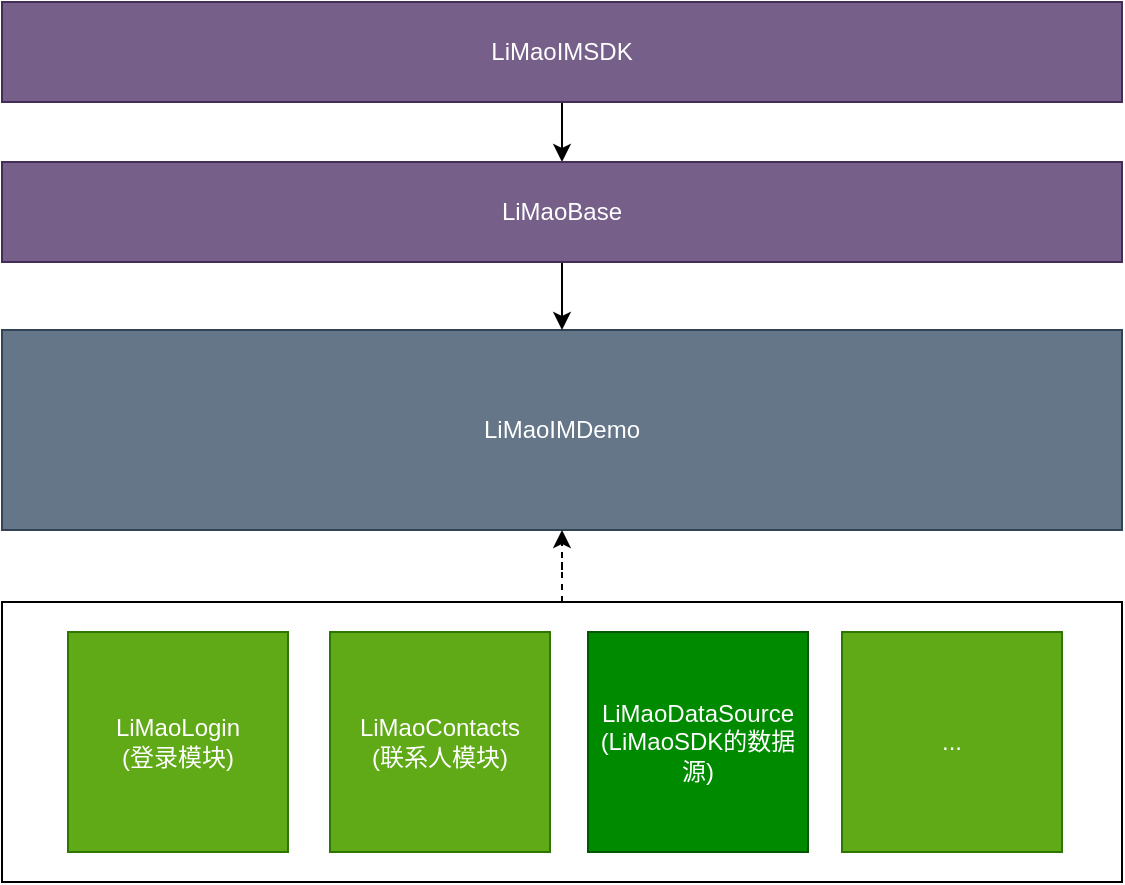 <mxfile version="12.6.7" type="github">
  <diagram id="CxdAZQeiMGpa4aOwBcfx" name="Page-1">
    <mxGraphModel dx="1426" dy="897" grid="1" gridSize="10" guides="1" tooltips="1" connect="1" arrows="1" fold="1" page="1" pageScale="1" pageWidth="827" pageHeight="1169" math="0" shadow="0">
      <root>
        <mxCell id="0"/>
        <mxCell id="1" parent="0"/>
        <mxCell id="lVMuLHFtO1FS0JWvPUph-9" value="LiMaoIMDemo" style="rounded=0;whiteSpace=wrap;html=1;fillColor=#647687;strokeColor=#314354;fontColor=#ffffff;" parent="1" vertex="1">
          <mxGeometry x="210" y="304" width="560" height="100" as="geometry"/>
        </mxCell>
        <mxCell id="rfPXmKBsutUwfn4dncJG-17" style="edgeStyle=orthogonalEdgeStyle;rounded=0;orthogonalLoop=1;jettySize=auto;html=1;exitX=0.5;exitY=1;exitDx=0;exitDy=0;entryX=0.5;entryY=0;entryDx=0;entryDy=0;" edge="1" parent="1" source="rfPXmKBsutUwfn4dncJG-9" target="rfPXmKBsutUwfn4dncJG-15">
          <mxGeometry relative="1" as="geometry"/>
        </mxCell>
        <mxCell id="rfPXmKBsutUwfn4dncJG-9" value="LiMaoIMSDK" style="rounded=0;whiteSpace=wrap;html=1;fillColor=#76608a;strokeColor=#432D57;fontColor=#ffffff;" vertex="1" parent="1">
          <mxGeometry x="210" y="140" width="560" height="50" as="geometry"/>
        </mxCell>
        <mxCell id="rfPXmKBsutUwfn4dncJG-16" style="edgeStyle=orthogonalEdgeStyle;rounded=0;orthogonalLoop=1;jettySize=auto;html=1;exitX=0.5;exitY=1;exitDx=0;exitDy=0;entryX=0.5;entryY=0;entryDx=0;entryDy=0;" edge="1" parent="1" source="rfPXmKBsutUwfn4dncJG-15" target="lVMuLHFtO1FS0JWvPUph-9">
          <mxGeometry relative="1" as="geometry"/>
        </mxCell>
        <mxCell id="rfPXmKBsutUwfn4dncJG-15" value="LiMaoBase" style="rounded=0;whiteSpace=wrap;html=1;fillColor=#76608a;strokeColor=#432D57;fontColor=#ffffff;" vertex="1" parent="1">
          <mxGeometry x="210" y="220" width="560" height="50" as="geometry"/>
        </mxCell>
        <mxCell id="rfPXmKBsutUwfn4dncJG-24" style="edgeStyle=orthogonalEdgeStyle;rounded=0;orthogonalLoop=1;jettySize=auto;html=1;entryX=0.5;entryY=1;entryDx=0;entryDy=0;dashed=1;" edge="1" parent="1" source="rfPXmKBsutUwfn4dncJG-21" target="lVMuLHFtO1FS0JWvPUph-9">
          <mxGeometry relative="1" as="geometry"/>
        </mxCell>
        <mxCell id="rfPXmKBsutUwfn4dncJG-21" value="" style="rounded=0;whiteSpace=wrap;html=1;" vertex="1" parent="1">
          <mxGeometry x="210" y="440" width="560" height="140" as="geometry"/>
        </mxCell>
        <mxCell id="lVMuLHFtO1FS0JWvPUph-6" value="LiMaoLogin&lt;br&gt;(登录模块)" style="whiteSpace=wrap;html=1;aspect=fixed;fillColor=#60a917;strokeColor=#2D7600;fontColor=#ffffff;shadow=0;" parent="1" vertex="1">
          <mxGeometry x="243" y="455" width="110" height="110" as="geometry"/>
        </mxCell>
        <mxCell id="lVMuLHFtO1FS0JWvPUph-5" value="LiMaoContacts&lt;br&gt;(联系人模块)" style="whiteSpace=wrap;html=1;aspect=fixed;fillColor=#60a917;strokeColor=#2D7600;fontColor=#ffffff;shadow=0;" parent="1" vertex="1">
          <mxGeometry x="374" y="455" width="110" height="110" as="geometry"/>
        </mxCell>
        <mxCell id="lVMuLHFtO1FS0JWvPUph-11" value="LiMaoDataSource&lt;br&gt;(LiMaoSDK的数据源)" style="whiteSpace=wrap;html=1;aspect=fixed;fillColor=#008a00;strokeColor=#005700;fontColor=#ffffff;shadow=0;" parent="1" vertex="1">
          <mxGeometry x="503" y="455" width="110" height="110" as="geometry"/>
        </mxCell>
        <mxCell id="lVMuLHFtO1FS0JWvPUph-13" value="..." style="whiteSpace=wrap;html=1;aspect=fixed;fillColor=#60a917;strokeColor=#2D7600;fontColor=#ffffff;shadow=0;" parent="1" vertex="1">
          <mxGeometry x="630" y="455" width="110" height="110" as="geometry"/>
        </mxCell>
      </root>
    </mxGraphModel>
  </diagram>
</mxfile>

